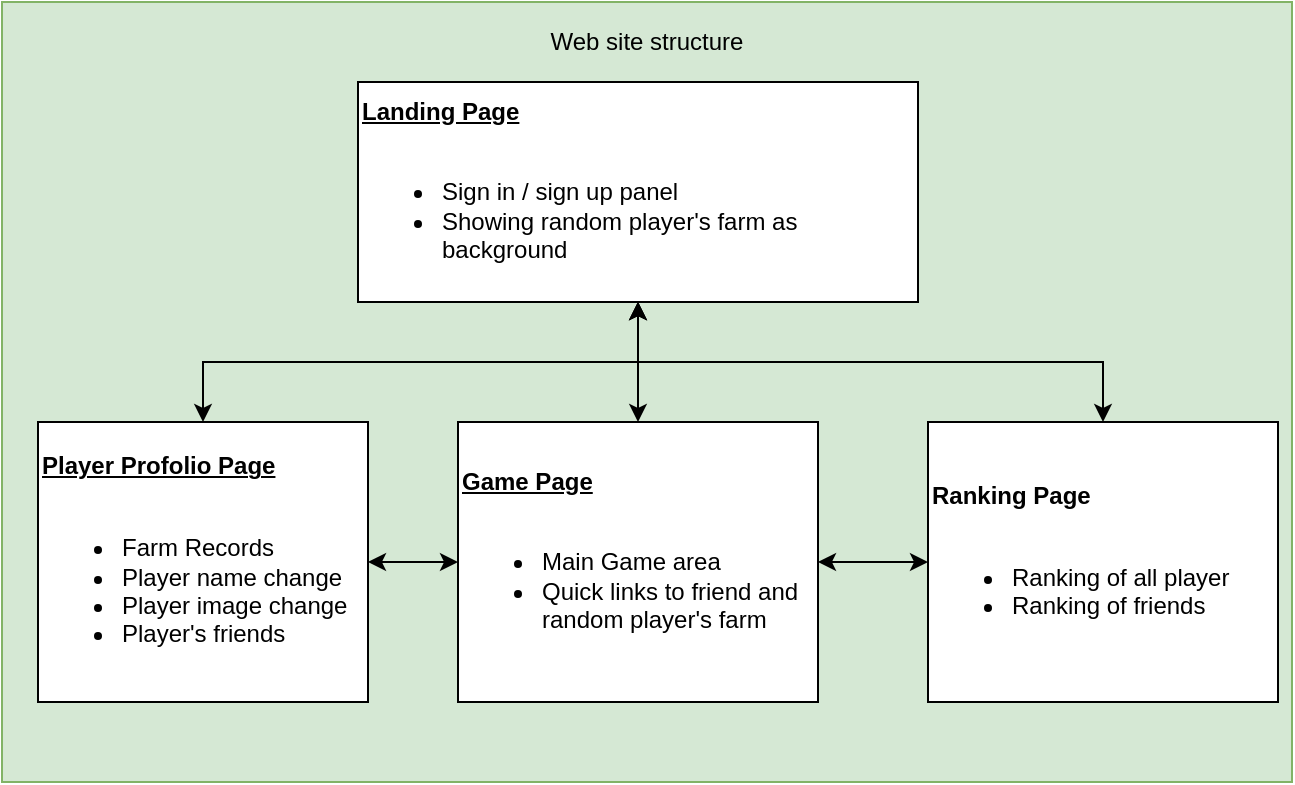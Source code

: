 <mxfile version="12.2.4" pages="1"><diagram id="XdIwv4lQ8_fS5-DtDzAZ" name="Page-1"><mxGraphModel dx="1196" dy="990" grid="1" gridSize="10" guides="1" tooltips="1" connect="1" arrows="1" fold="1" page="1" pageScale="1" pageWidth="850" pageHeight="1100" math="0" shadow="0"><root><mxCell id="0"/><mxCell id="1" parent="0"/><mxCell id="32" value="" style="rounded=0;whiteSpace=wrap;html=1;shadow=0;glass=0;comic=0;fillColor=#d5e8d4;strokeColor=#82b366;" parent="1" vertex="1"><mxGeometry x="102" y="60" width="645" height="390" as="geometry"/></mxCell><mxCell id="23" style="edgeStyle=orthogonalEdgeStyle;rounded=0;orthogonalLoop=1;jettySize=auto;html=1;entryX=0.5;entryY=0;entryDx=0;entryDy=0;startArrow=classic;startFill=1;" parent="1" source="19" target="20" edge="1"><mxGeometry relative="1" as="geometry"/></mxCell><mxCell id="24" style="edgeStyle=orthogonalEdgeStyle;rounded=0;orthogonalLoop=1;jettySize=auto;html=1;entryX=0.5;entryY=0;entryDx=0;entryDy=0;startArrow=classic;startFill=1;" parent="1" source="19" target="22" edge="1"><mxGeometry relative="1" as="geometry"/></mxCell><mxCell id="19" value="&lt;b&gt;&lt;u&gt;Landing Page&lt;br&gt;&lt;/u&gt;&lt;/b&gt;&lt;br&gt;&lt;ul&gt;&lt;li&gt;&lt;span&gt;Sign in / sign up panel&lt;/span&gt;&lt;/li&gt;&lt;li&gt;&lt;span&gt;Showing random player's farm as background&lt;/span&gt;&lt;/li&gt;&lt;/ul&gt;" style="rounded=0;whiteSpace=wrap;html=1;shadow=0;glass=0;comic=0;align=left;" parent="1" vertex="1"><mxGeometry x="280" y="100" width="280" height="110" as="geometry"/></mxCell><mxCell id="26" style="edgeStyle=orthogonalEdgeStyle;rounded=0;orthogonalLoop=1;jettySize=auto;html=1;entryX=1;entryY=0.5;entryDx=0;entryDy=0;startArrow=classic;startFill=1;" parent="1" source="20" target="22" edge="1"><mxGeometry relative="1" as="geometry"/></mxCell><mxCell id="29" style="edgeStyle=orthogonalEdgeStyle;rounded=0;orthogonalLoop=1;jettySize=auto;html=1;entryX=0;entryY=0.5;entryDx=0;entryDy=0;startArrow=classic;startFill=1;" parent="1" source="20" target="21" edge="1"><mxGeometry relative="1" as="geometry"/></mxCell><mxCell id="20" value="&lt;b&gt;&lt;u&gt;Game Page&lt;/u&gt;&lt;/b&gt;&lt;br&gt;&lt;br&gt;&lt;ul&gt;&lt;li&gt;Main Game area&lt;/li&gt;&lt;li&gt;Quick links to friend and random player's farm&lt;/li&gt;&lt;/ul&gt;" style="rounded=0;whiteSpace=wrap;html=1;shadow=0;glass=0;comic=0;align=left;" parent="1" vertex="1"><mxGeometry x="330" y="270" width="180" height="140" as="geometry"/></mxCell><mxCell id="36" style="edgeStyle=orthogonalEdgeStyle;rounded=0;orthogonalLoop=1;jettySize=auto;html=1;exitX=0.5;exitY=0;exitDx=0;exitDy=0;entryX=0.5;entryY=1;entryDx=0;entryDy=0;startArrow=classic;startFill=1;" parent="1" source="21" target="19" edge="1"><mxGeometry relative="1" as="geometry"/></mxCell><mxCell id="21" value="&lt;b&gt;Ranking Page&lt;/b&gt;&lt;br&gt;&lt;br&gt;&lt;ul&gt;&lt;li&gt;Ranking of all player&lt;/li&gt;&lt;li&gt;Ranking of friends&lt;/li&gt;&lt;/ul&gt;" style="rounded=0;whiteSpace=wrap;html=1;shadow=0;glass=0;comic=0;align=left;" parent="1" vertex="1"><mxGeometry x="565" y="270" width="175" height="140" as="geometry"/></mxCell><mxCell id="22" value="&lt;b&gt;&lt;u&gt;Player Profolio Page&lt;/u&gt;&lt;/b&gt;&lt;br&gt;&lt;br&gt;&lt;ul&gt;&lt;li&gt;Farm Records&lt;/li&gt;&lt;li&gt;Player name change&lt;/li&gt;&lt;li&gt;Player image change&lt;/li&gt;&lt;li&gt;Player's friends&lt;/li&gt;&lt;/ul&gt;" style="rounded=0;whiteSpace=wrap;html=1;shadow=0;glass=0;comic=0;align=left;" parent="1" vertex="1"><mxGeometry x="120" y="270" width="165" height="140" as="geometry"/></mxCell><mxCell id="33" value="Web site structure" style="text;html=1;strokeColor=none;fillColor=none;align=center;verticalAlign=middle;whiteSpace=wrap;rounded=0;shadow=0;glass=0;comic=0;" parent="1" vertex="1"><mxGeometry x="353" y="70" width="143" height="20" as="geometry"/></mxCell></root></mxGraphModel></diagram></mxfile>